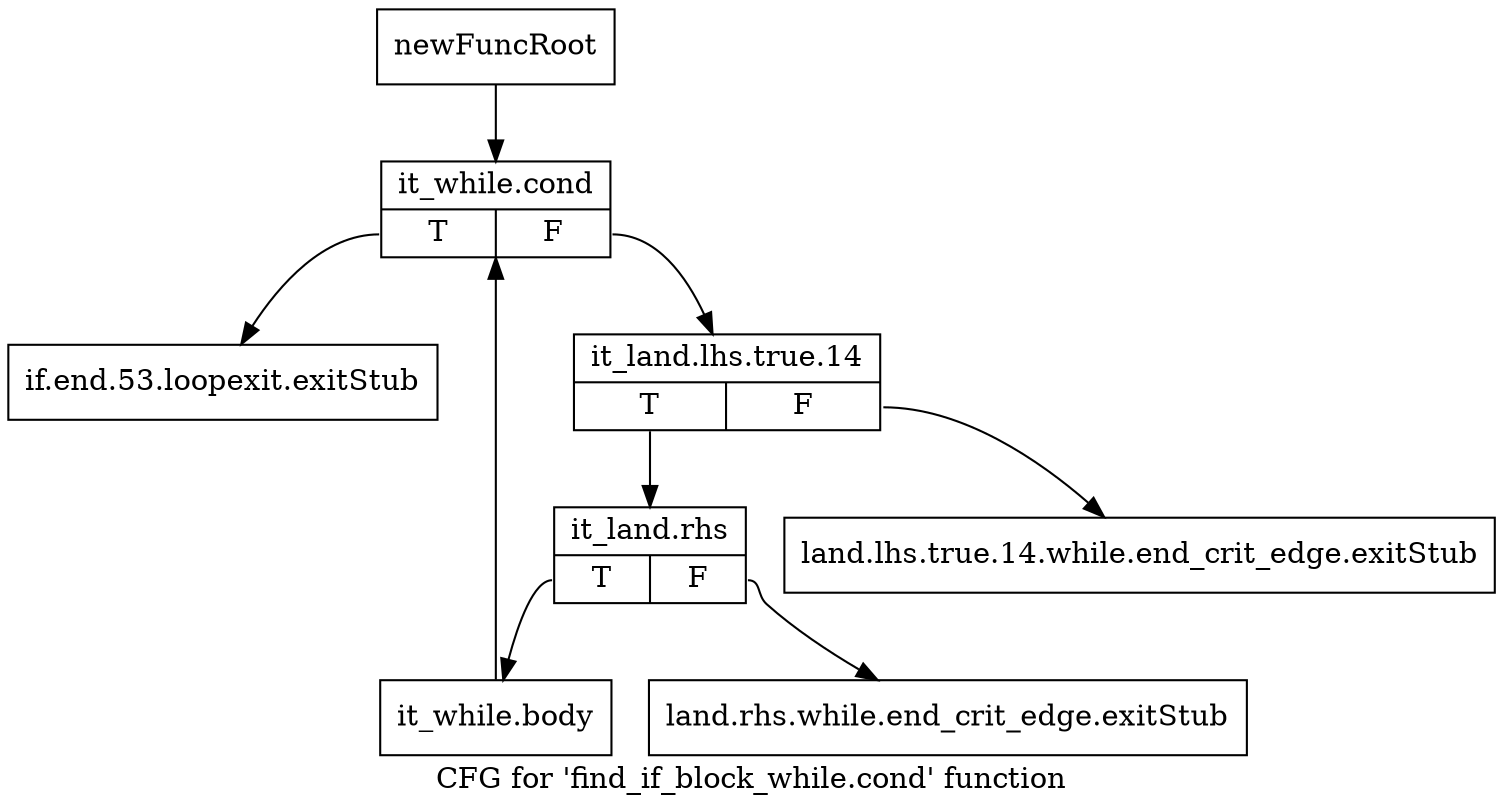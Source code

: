 digraph "CFG for 'find_if_block_while.cond' function" {
	label="CFG for 'find_if_block_while.cond' function";

	Node0xb2d0490 [shape=record,label="{newFuncRoot}"];
	Node0xb2d0490 -> Node0xb2d05d0;
	Node0xb2d04e0 [shape=record,label="{if.end.53.loopexit.exitStub}"];
	Node0xb2d0530 [shape=record,label="{land.lhs.true.14.while.end_crit_edge.exitStub}"];
	Node0xb2d0580 [shape=record,label="{land.rhs.while.end_crit_edge.exitStub}"];
	Node0xb2d05d0 [shape=record,label="{it_while.cond|{<s0>T|<s1>F}}"];
	Node0xb2d05d0:s0 -> Node0xb2d04e0;
	Node0xb2d05d0:s1 -> Node0xb2d0620;
	Node0xb2d0620 [shape=record,label="{it_land.lhs.true.14|{<s0>T|<s1>F}}"];
	Node0xb2d0620:s0 -> Node0xb2d0670;
	Node0xb2d0620:s1 -> Node0xb2d0530;
	Node0xb2d0670 [shape=record,label="{it_land.rhs|{<s0>T|<s1>F}}"];
	Node0xb2d0670:s0 -> Node0xb2d06c0;
	Node0xb2d0670:s1 -> Node0xb2d0580;
	Node0xb2d06c0 [shape=record,label="{it_while.body}"];
	Node0xb2d06c0 -> Node0xb2d05d0;
}

